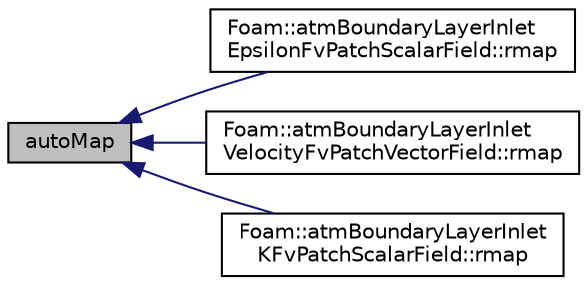 digraph "autoMap"
{
  bgcolor="transparent";
  edge [fontname="Helvetica",fontsize="10",labelfontname="Helvetica",labelfontsize="10"];
  node [fontname="Helvetica",fontsize="10",shape=record];
  rankdir="LR";
  Node1 [label="autoMap",height=0.2,width=0.4,color="black", fillcolor="grey75", style="filled" fontcolor="black"];
  Node1 -> Node2 [dir="back",color="midnightblue",fontsize="10",style="solid",fontname="Helvetica"];
  Node2 [label="Foam::atmBoundaryLayerInlet\lEpsilonFvPatchScalarField::rmap",height=0.2,width=0.4,color="black",URL="$classFoam_1_1atmBoundaryLayerInletEpsilonFvPatchScalarField.html#a713277715ccc0a5ef466b0516d44731f",tooltip="Reverse map the given fvPatchField onto this fvPatchField. "];
  Node1 -> Node3 [dir="back",color="midnightblue",fontsize="10",style="solid",fontname="Helvetica"];
  Node3 [label="Foam::atmBoundaryLayerInlet\lVelocityFvPatchVectorField::rmap",height=0.2,width=0.4,color="black",URL="$classFoam_1_1atmBoundaryLayerInletVelocityFvPatchVectorField.html#a4fe41b169c41bfcd4311c1d1e27a96ed",tooltip="Reverse map the given fvPatchField onto this fvPatchField. "];
  Node1 -> Node4 [dir="back",color="midnightblue",fontsize="10",style="solid",fontname="Helvetica"];
  Node4 [label="Foam::atmBoundaryLayerInlet\lKFvPatchScalarField::rmap",height=0.2,width=0.4,color="black",URL="$classFoam_1_1atmBoundaryLayerInletKFvPatchScalarField.html#a713277715ccc0a5ef466b0516d44731f",tooltip="Reverse map the given fvPatchField onto this fvPatchField. "];
}
